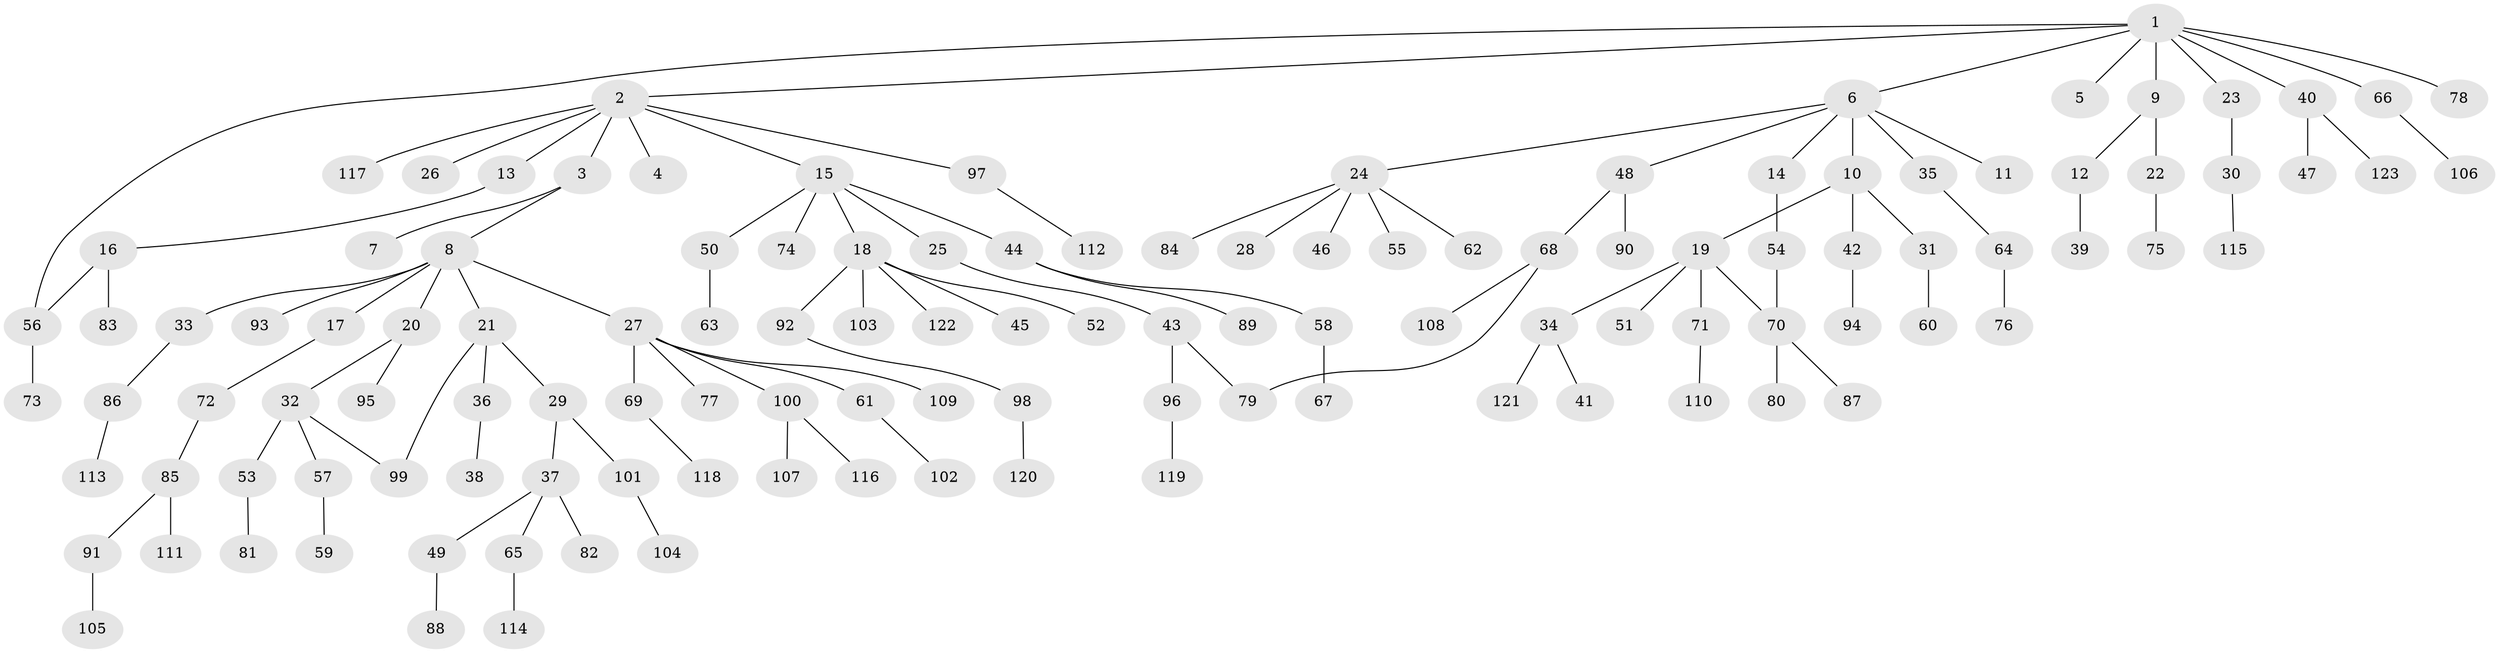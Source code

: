 // coarse degree distribution, {8: 0.013333333333333334, 7: 0.013333333333333334, 2: 0.29333333333333333, 6: 0.02666666666666667, 3: 0.05333333333333334, 4: 0.05333333333333334, 1: 0.49333333333333335, 5: 0.05333333333333334}
// Generated by graph-tools (version 1.1) at 2025/48/03/04/25 22:48:46]
// undirected, 123 vertices, 126 edges
graph export_dot {
  node [color=gray90,style=filled];
  1;
  2;
  3;
  4;
  5;
  6;
  7;
  8;
  9;
  10;
  11;
  12;
  13;
  14;
  15;
  16;
  17;
  18;
  19;
  20;
  21;
  22;
  23;
  24;
  25;
  26;
  27;
  28;
  29;
  30;
  31;
  32;
  33;
  34;
  35;
  36;
  37;
  38;
  39;
  40;
  41;
  42;
  43;
  44;
  45;
  46;
  47;
  48;
  49;
  50;
  51;
  52;
  53;
  54;
  55;
  56;
  57;
  58;
  59;
  60;
  61;
  62;
  63;
  64;
  65;
  66;
  67;
  68;
  69;
  70;
  71;
  72;
  73;
  74;
  75;
  76;
  77;
  78;
  79;
  80;
  81;
  82;
  83;
  84;
  85;
  86;
  87;
  88;
  89;
  90;
  91;
  92;
  93;
  94;
  95;
  96;
  97;
  98;
  99;
  100;
  101;
  102;
  103;
  104;
  105;
  106;
  107;
  108;
  109;
  110;
  111;
  112;
  113;
  114;
  115;
  116;
  117;
  118;
  119;
  120;
  121;
  122;
  123;
  1 -- 2;
  1 -- 5;
  1 -- 6;
  1 -- 9;
  1 -- 23;
  1 -- 40;
  1 -- 66;
  1 -- 78;
  1 -- 56;
  2 -- 3;
  2 -- 4;
  2 -- 13;
  2 -- 15;
  2 -- 26;
  2 -- 97;
  2 -- 117;
  3 -- 7;
  3 -- 8;
  6 -- 10;
  6 -- 11;
  6 -- 14;
  6 -- 24;
  6 -- 35;
  6 -- 48;
  8 -- 17;
  8 -- 20;
  8 -- 21;
  8 -- 27;
  8 -- 33;
  8 -- 93;
  9 -- 12;
  9 -- 22;
  10 -- 19;
  10 -- 31;
  10 -- 42;
  12 -- 39;
  13 -- 16;
  14 -- 54;
  15 -- 18;
  15 -- 25;
  15 -- 44;
  15 -- 50;
  15 -- 74;
  16 -- 56;
  16 -- 83;
  17 -- 72;
  18 -- 45;
  18 -- 52;
  18 -- 92;
  18 -- 103;
  18 -- 122;
  19 -- 34;
  19 -- 51;
  19 -- 71;
  19 -- 70;
  20 -- 32;
  20 -- 95;
  21 -- 29;
  21 -- 36;
  21 -- 99;
  22 -- 75;
  23 -- 30;
  24 -- 28;
  24 -- 46;
  24 -- 55;
  24 -- 62;
  24 -- 84;
  25 -- 43;
  27 -- 61;
  27 -- 69;
  27 -- 77;
  27 -- 100;
  27 -- 109;
  29 -- 37;
  29 -- 101;
  30 -- 115;
  31 -- 60;
  32 -- 53;
  32 -- 57;
  32 -- 99;
  33 -- 86;
  34 -- 41;
  34 -- 121;
  35 -- 64;
  36 -- 38;
  37 -- 49;
  37 -- 65;
  37 -- 82;
  40 -- 47;
  40 -- 123;
  42 -- 94;
  43 -- 79;
  43 -- 96;
  44 -- 58;
  44 -- 89;
  48 -- 68;
  48 -- 90;
  49 -- 88;
  50 -- 63;
  53 -- 81;
  54 -- 70;
  56 -- 73;
  57 -- 59;
  58 -- 67;
  61 -- 102;
  64 -- 76;
  65 -- 114;
  66 -- 106;
  68 -- 108;
  68 -- 79;
  69 -- 118;
  70 -- 80;
  70 -- 87;
  71 -- 110;
  72 -- 85;
  85 -- 91;
  85 -- 111;
  86 -- 113;
  91 -- 105;
  92 -- 98;
  96 -- 119;
  97 -- 112;
  98 -- 120;
  100 -- 107;
  100 -- 116;
  101 -- 104;
}
